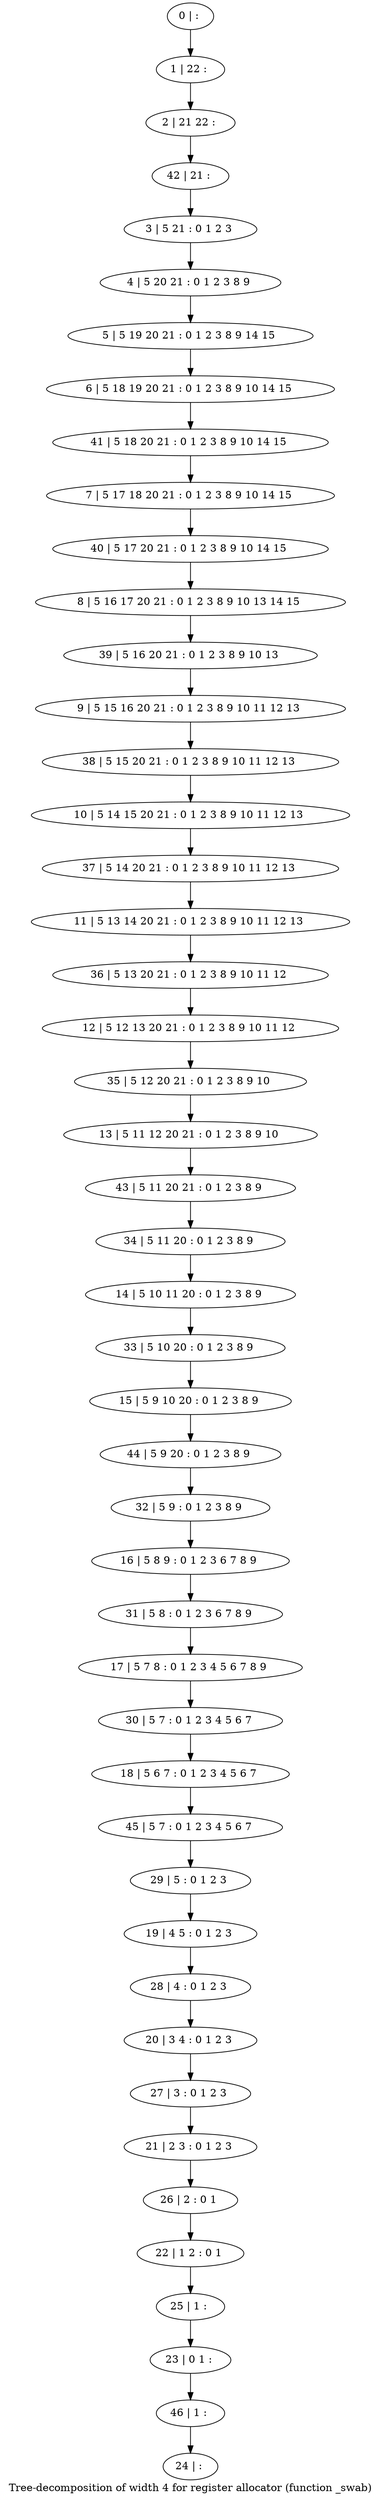 digraph G {
graph [label="Tree-decomposition of width 4 for register allocator (function _swab)"]
0[label="0 | : "];
1[label="1 | 22 : "];
2[label="2 | 21 22 : "];
3[label="3 | 5 21 : 0 1 2 3 "];
4[label="4 | 5 20 21 : 0 1 2 3 8 9 "];
5[label="5 | 5 19 20 21 : 0 1 2 3 8 9 14 15 "];
6[label="6 | 5 18 19 20 21 : 0 1 2 3 8 9 10 14 15 "];
7[label="7 | 5 17 18 20 21 : 0 1 2 3 8 9 10 14 15 "];
8[label="8 | 5 16 17 20 21 : 0 1 2 3 8 9 10 13 14 15 "];
9[label="9 | 5 15 16 20 21 : 0 1 2 3 8 9 10 11 12 13 "];
10[label="10 | 5 14 15 20 21 : 0 1 2 3 8 9 10 11 12 13 "];
11[label="11 | 5 13 14 20 21 : 0 1 2 3 8 9 10 11 12 13 "];
12[label="12 | 5 12 13 20 21 : 0 1 2 3 8 9 10 11 12 "];
13[label="13 | 5 11 12 20 21 : 0 1 2 3 8 9 10 "];
14[label="14 | 5 10 11 20 : 0 1 2 3 8 9 "];
15[label="15 | 5 9 10 20 : 0 1 2 3 8 9 "];
16[label="16 | 5 8 9 : 0 1 2 3 6 7 8 9 "];
17[label="17 | 5 7 8 : 0 1 2 3 4 5 6 7 8 9 "];
18[label="18 | 5 6 7 : 0 1 2 3 4 5 6 7 "];
19[label="19 | 4 5 : 0 1 2 3 "];
20[label="20 | 3 4 : 0 1 2 3 "];
21[label="21 | 2 3 : 0 1 2 3 "];
22[label="22 | 1 2 : 0 1 "];
23[label="23 | 0 1 : "];
24[label="24 | : "];
25[label="25 | 1 : "];
26[label="26 | 2 : 0 1 "];
27[label="27 | 3 : 0 1 2 3 "];
28[label="28 | 4 : 0 1 2 3 "];
29[label="29 | 5 : 0 1 2 3 "];
30[label="30 | 5 7 : 0 1 2 3 4 5 6 7 "];
31[label="31 | 5 8 : 0 1 2 3 6 7 8 9 "];
32[label="32 | 5 9 : 0 1 2 3 8 9 "];
33[label="33 | 5 10 20 : 0 1 2 3 8 9 "];
34[label="34 | 5 11 20 : 0 1 2 3 8 9 "];
35[label="35 | 5 12 20 21 : 0 1 2 3 8 9 10 "];
36[label="36 | 5 13 20 21 : 0 1 2 3 8 9 10 11 12 "];
37[label="37 | 5 14 20 21 : 0 1 2 3 8 9 10 11 12 13 "];
38[label="38 | 5 15 20 21 : 0 1 2 3 8 9 10 11 12 13 "];
39[label="39 | 5 16 20 21 : 0 1 2 3 8 9 10 13 "];
40[label="40 | 5 17 20 21 : 0 1 2 3 8 9 10 14 15 "];
41[label="41 | 5 18 20 21 : 0 1 2 3 8 9 10 14 15 "];
42[label="42 | 21 : "];
43[label="43 | 5 11 20 21 : 0 1 2 3 8 9 "];
44[label="44 | 5 9 20 : 0 1 2 3 8 9 "];
45[label="45 | 5 7 : 0 1 2 3 4 5 6 7 "];
46[label="46 | 1 : "];
0->1 ;
1->2 ;
3->4 ;
4->5 ;
5->6 ;
25->23 ;
22->25 ;
26->22 ;
21->26 ;
27->21 ;
20->27 ;
28->20 ;
19->28 ;
29->19 ;
30->18 ;
17->30 ;
31->17 ;
16->31 ;
32->16 ;
33->15 ;
14->33 ;
34->14 ;
35->13 ;
12->35 ;
36->12 ;
11->36 ;
37->11 ;
10->37 ;
38->10 ;
9->38 ;
39->9 ;
8->39 ;
40->8 ;
7->40 ;
41->7 ;
6->41 ;
42->3 ;
2->42 ;
43->34 ;
13->43 ;
44->32 ;
15->44 ;
45->29 ;
18->45 ;
46->24 ;
23->46 ;
}
